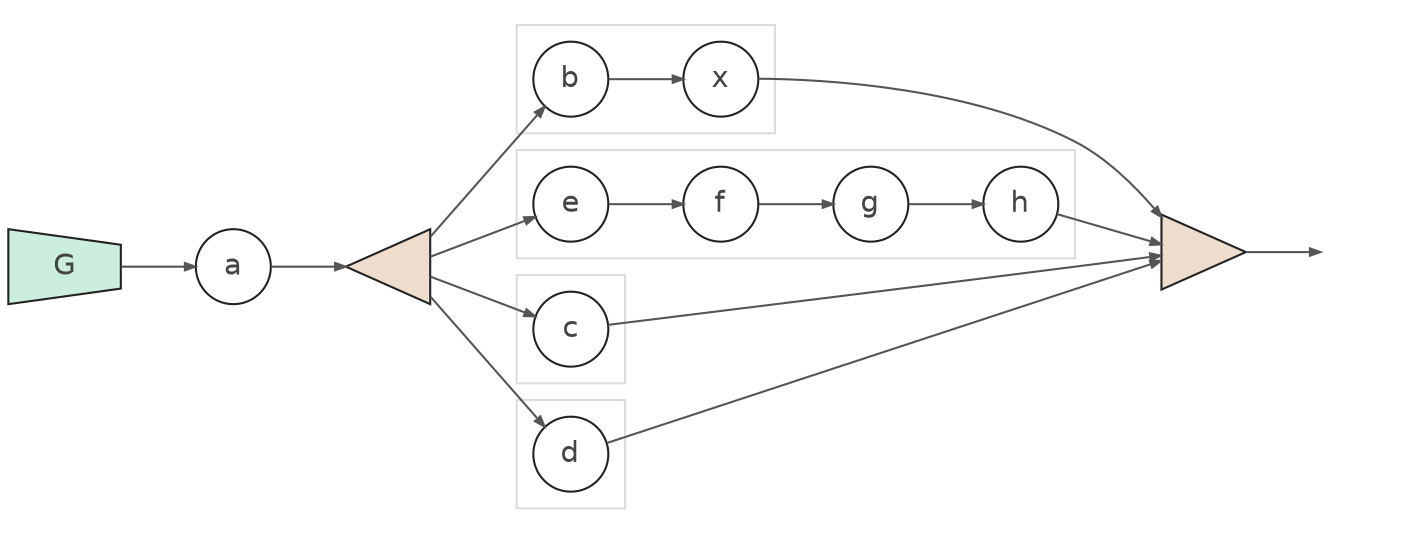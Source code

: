 digraph GRAPH_0 {

  graph [ rankdir=LR ];
  node [ shape=circle, fontname=Helvetica, color="#222222", fontcolor="#444444" ];
  edge [ color="#555555", arrowsize=0.5 ]
  rank=source
  compound=true
  color="#444444"

  G [shape=trapezium,orientation=270,style=filled,fillcolor="#CCEEDD"]
  B [shape=triangle,orientation=90,style=filled,fillcolor="#EEDDCC",label=""]
  M [shape=triangle,orientation=270,style=filled,fillcolor="#EEDDCC",label=""]

  // node [
  //   fillcolor=white,
  //   fontsize=11,
  //   shape=circle,
  //   style=filled ];

  "#9" [ color="#ffffff", label=" ", style=filled ]

  G -> a -> B
  B -> b
  B -> c
  B -> d
  B -> e
  c -> M
  d -> M
  M -> "#9"
  subgraph cluster0 {
    e -> f -> g -> h
    color="#DDDDDD"
  }
  subgraph cluster1 {
    b -> x
    color="#DDDDDD"
  }

  subgraph cluster2 {
    d
    color="#DDDDDD"
  }
  subgraph cluster3 {
    c
    color="#DDDDDD"
  }
  x -> M
  h -> M
}

